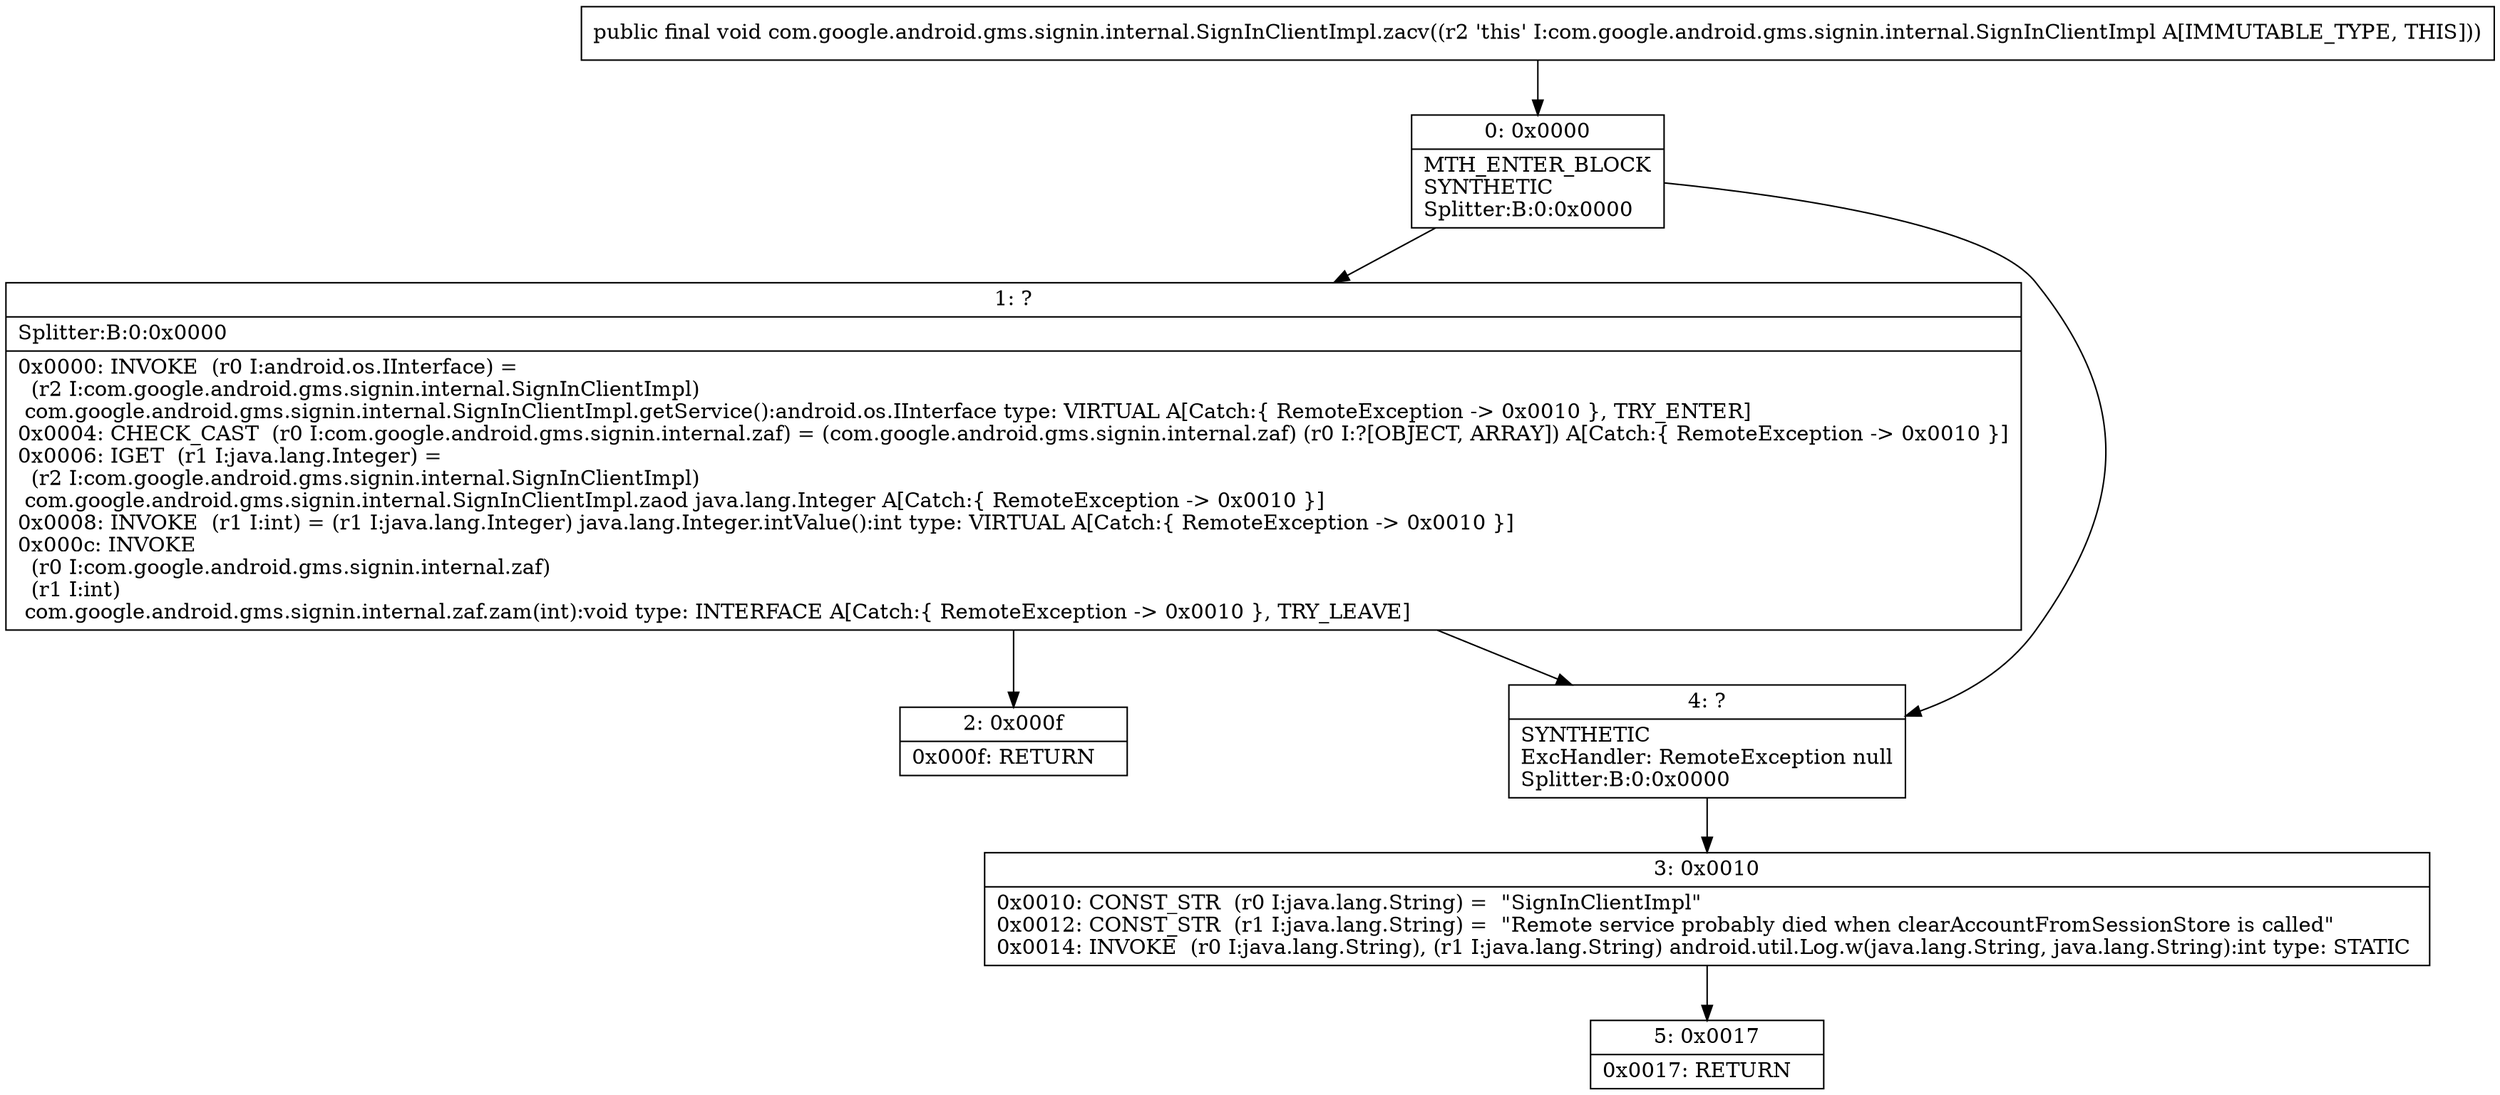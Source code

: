 digraph "CFG forcom.google.android.gms.signin.internal.SignInClientImpl.zacv()V" {
Node_0 [shape=record,label="{0\:\ 0x0000|MTH_ENTER_BLOCK\lSYNTHETIC\lSplitter:B:0:0x0000\l}"];
Node_1 [shape=record,label="{1\:\ ?|Splitter:B:0:0x0000\l|0x0000: INVOKE  (r0 I:android.os.IInterface) = \l  (r2 I:com.google.android.gms.signin.internal.SignInClientImpl)\l com.google.android.gms.signin.internal.SignInClientImpl.getService():android.os.IInterface type: VIRTUAL A[Catch:\{ RemoteException \-\> 0x0010 \}, TRY_ENTER]\l0x0004: CHECK_CAST  (r0 I:com.google.android.gms.signin.internal.zaf) = (com.google.android.gms.signin.internal.zaf) (r0 I:?[OBJECT, ARRAY]) A[Catch:\{ RemoteException \-\> 0x0010 \}]\l0x0006: IGET  (r1 I:java.lang.Integer) = \l  (r2 I:com.google.android.gms.signin.internal.SignInClientImpl)\l com.google.android.gms.signin.internal.SignInClientImpl.zaod java.lang.Integer A[Catch:\{ RemoteException \-\> 0x0010 \}]\l0x0008: INVOKE  (r1 I:int) = (r1 I:java.lang.Integer) java.lang.Integer.intValue():int type: VIRTUAL A[Catch:\{ RemoteException \-\> 0x0010 \}]\l0x000c: INVOKE  \l  (r0 I:com.google.android.gms.signin.internal.zaf)\l  (r1 I:int)\l com.google.android.gms.signin.internal.zaf.zam(int):void type: INTERFACE A[Catch:\{ RemoteException \-\> 0x0010 \}, TRY_LEAVE]\l}"];
Node_2 [shape=record,label="{2\:\ 0x000f|0x000f: RETURN   \l}"];
Node_3 [shape=record,label="{3\:\ 0x0010|0x0010: CONST_STR  (r0 I:java.lang.String) =  \"SignInClientImpl\" \l0x0012: CONST_STR  (r1 I:java.lang.String) =  \"Remote service probably died when clearAccountFromSessionStore is called\" \l0x0014: INVOKE  (r0 I:java.lang.String), (r1 I:java.lang.String) android.util.Log.w(java.lang.String, java.lang.String):int type: STATIC \l}"];
Node_4 [shape=record,label="{4\:\ ?|SYNTHETIC\lExcHandler: RemoteException null\lSplitter:B:0:0x0000\l}"];
Node_5 [shape=record,label="{5\:\ 0x0017|0x0017: RETURN   \l}"];
MethodNode[shape=record,label="{public final void com.google.android.gms.signin.internal.SignInClientImpl.zacv((r2 'this' I:com.google.android.gms.signin.internal.SignInClientImpl A[IMMUTABLE_TYPE, THIS])) }"];
MethodNode -> Node_0;
Node_0 -> Node_1;
Node_0 -> Node_4;
Node_1 -> Node_2;
Node_1 -> Node_4;
Node_3 -> Node_5;
Node_4 -> Node_3;
}

